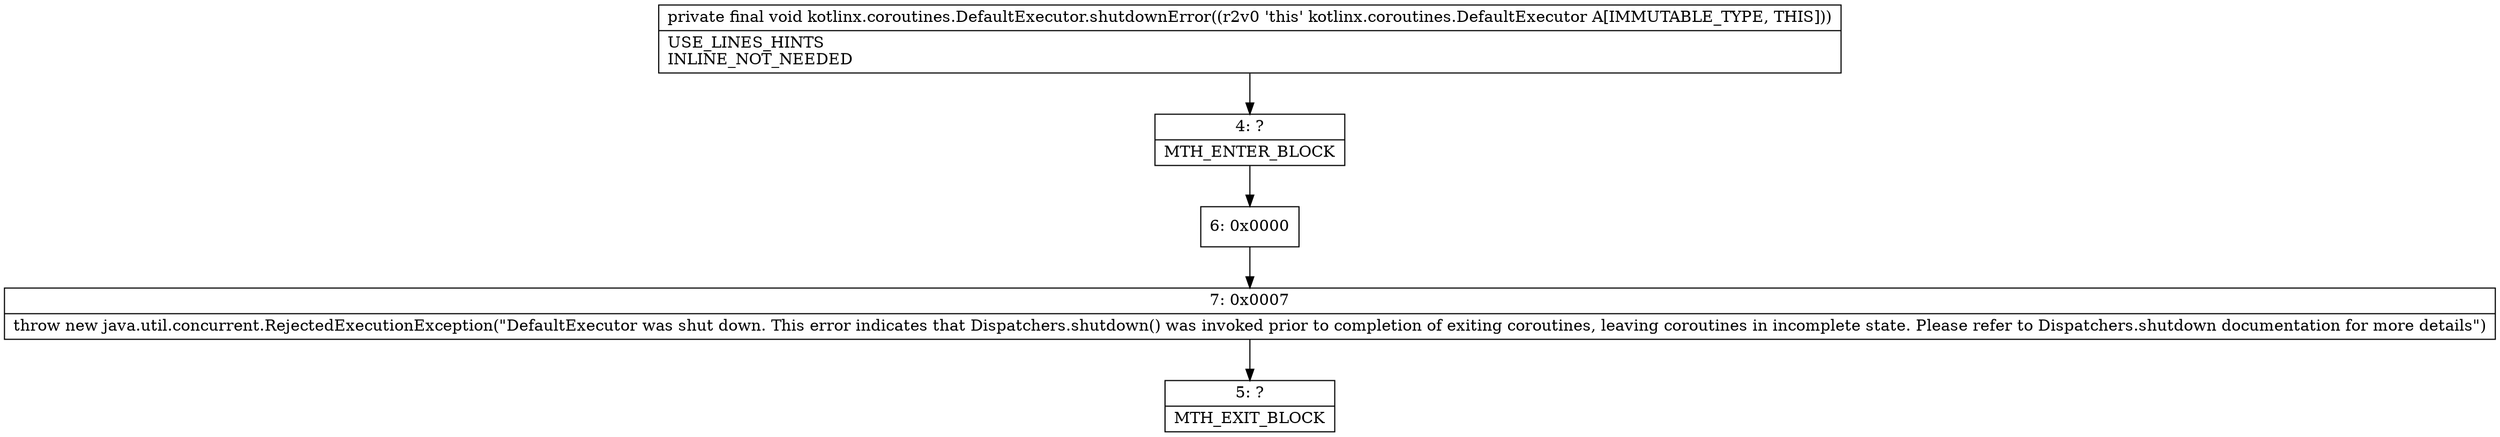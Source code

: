 digraph "CFG forkotlinx.coroutines.DefaultExecutor.shutdownError()V" {
Node_4 [shape=record,label="{4\:\ ?|MTH_ENTER_BLOCK\l}"];
Node_6 [shape=record,label="{6\:\ 0x0000}"];
Node_7 [shape=record,label="{7\:\ 0x0007|throw new java.util.concurrent.RejectedExecutionException(\"DefaultExecutor was shut down. This error indicates that Dispatchers.shutdown() was invoked prior to completion of exiting coroutines, leaving coroutines in incomplete state. Please refer to Dispatchers.shutdown documentation for more details\")\l}"];
Node_5 [shape=record,label="{5\:\ ?|MTH_EXIT_BLOCK\l}"];
MethodNode[shape=record,label="{private final void kotlinx.coroutines.DefaultExecutor.shutdownError((r2v0 'this' kotlinx.coroutines.DefaultExecutor A[IMMUTABLE_TYPE, THIS]))  | USE_LINES_HINTS\lINLINE_NOT_NEEDED\l}"];
MethodNode -> Node_4;Node_4 -> Node_6;
Node_6 -> Node_7;
Node_7 -> Node_5;
}


